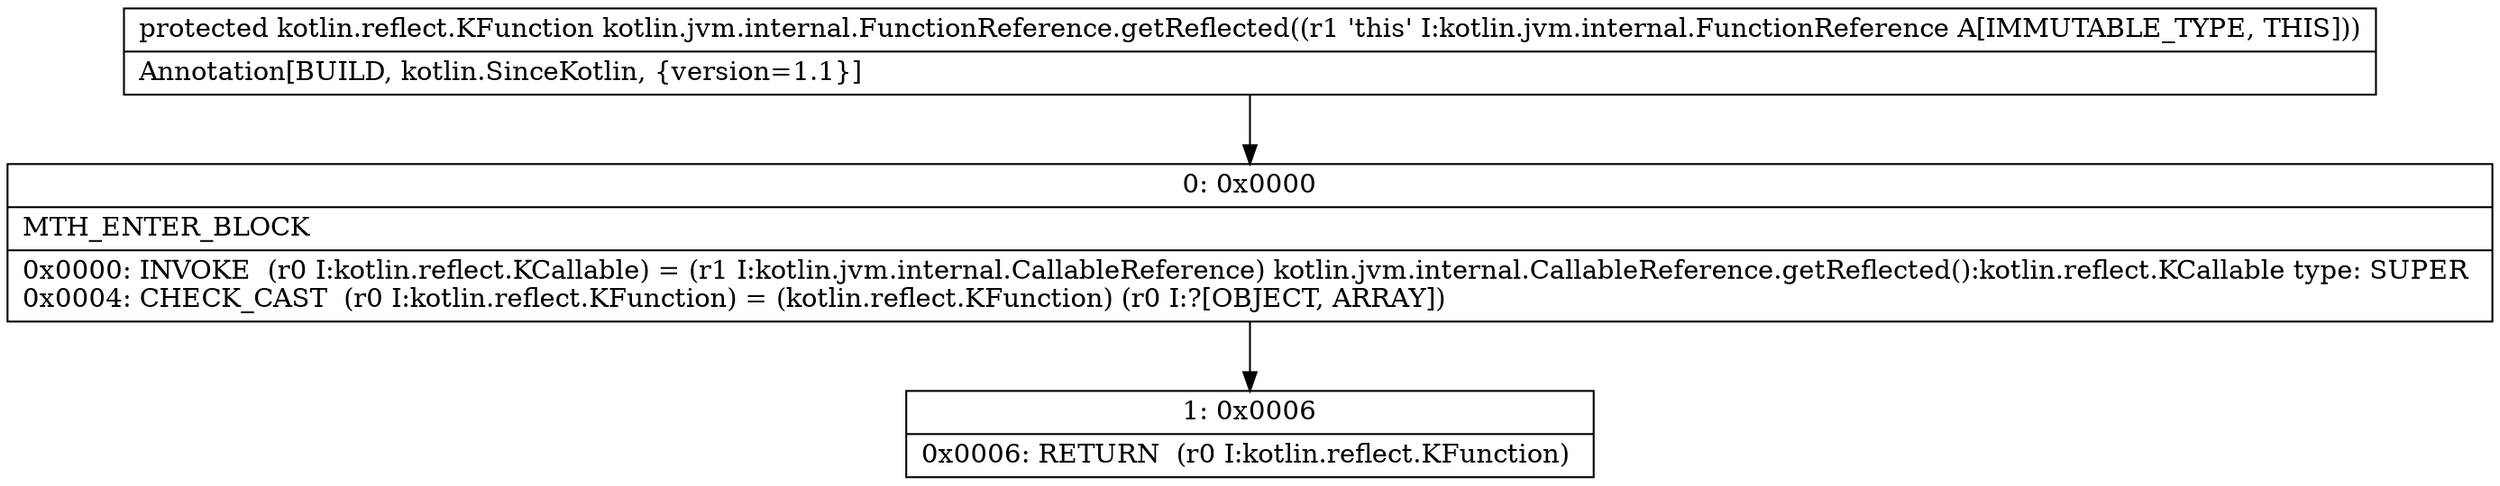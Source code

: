 digraph "CFG forkotlin.jvm.internal.FunctionReference.getReflected()Lkotlin\/reflect\/KFunction;" {
Node_0 [shape=record,label="{0\:\ 0x0000|MTH_ENTER_BLOCK\l|0x0000: INVOKE  (r0 I:kotlin.reflect.KCallable) = (r1 I:kotlin.jvm.internal.CallableReference) kotlin.jvm.internal.CallableReference.getReflected():kotlin.reflect.KCallable type: SUPER \l0x0004: CHECK_CAST  (r0 I:kotlin.reflect.KFunction) = (kotlin.reflect.KFunction) (r0 I:?[OBJECT, ARRAY]) \l}"];
Node_1 [shape=record,label="{1\:\ 0x0006|0x0006: RETURN  (r0 I:kotlin.reflect.KFunction) \l}"];
MethodNode[shape=record,label="{protected kotlin.reflect.KFunction kotlin.jvm.internal.FunctionReference.getReflected((r1 'this' I:kotlin.jvm.internal.FunctionReference A[IMMUTABLE_TYPE, THIS]))  | Annotation[BUILD, kotlin.SinceKotlin, \{version=1.1\}]\l}"];
MethodNode -> Node_0;
Node_0 -> Node_1;
}

